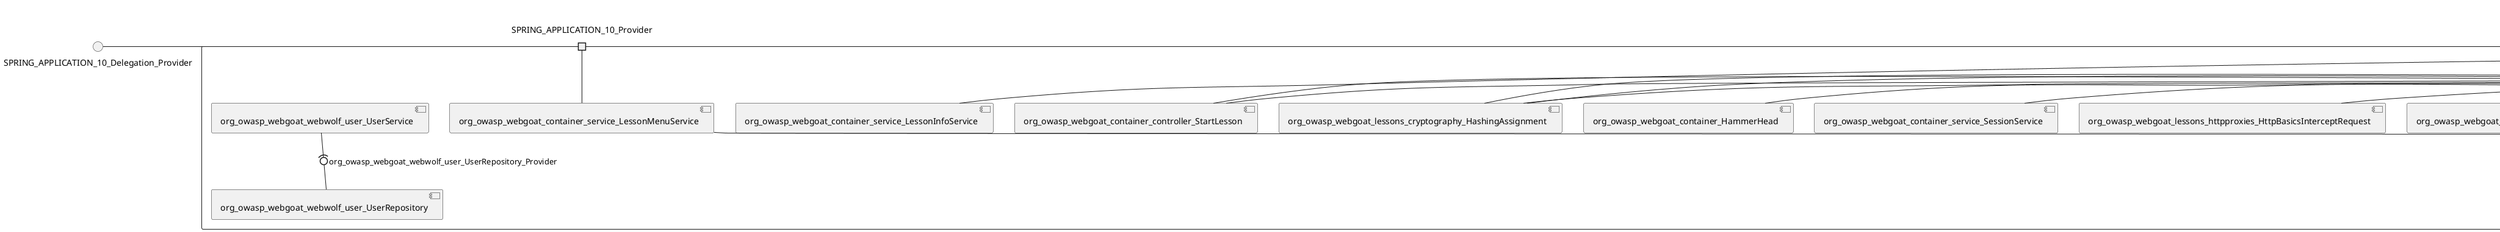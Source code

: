 @startuml
skinparam fixCircleLabelOverlapping true
skinparam componentStyle uml2
() SPRING_APPLICATION_10_Delegation_Provider
() SPRING_APPLICATION_11_Delegation_Provider
() SPRING_APPLICATION_12_Delegation_Provider
() SPRING_APPLICATION_13_Delegation_Provider
() SPRING_APPLICATION_14_Delegation_Provider
() SPRING_APPLICATION_15_Delegation_Provider
() SPRING_APPLICATION_16_Delegation_Provider
() SPRING_APPLICATION_2_Delegation_Provider
() SPRING_APPLICATION_3_Delegation_Provider
() SPRING_APPLICATION_4_Delegation_Provider
() SPRING_APPLICATION_5_Delegation_Provider
() SPRING_APPLICATION_6_Delegation_Provider
() SPRING_APPLICATION_7_Delegation_Provider
() SPRING_APPLICATION_8_Delegation_Provider
() SPRING_APPLICATION_9_Delegation_Provider
() SPRING_APPLICATION_BypassRestrictions_FieldRestrictions_POST_Delegation_Provider
() SPRING_APPLICATION_BypassRestrictions_frontendValidation_POST_Delegation_Provider
() SPRING_APPLICATION_ChromeDevTools_dummy_POST_Delegation_Provider
() SPRING_APPLICATION_ChromeDevTools_network_POST_Delegation_Provider
() SPRING_APPLICATION_CrossSiteScriptingStored_stored_xss_POST_Delegation_Provider
() SPRING_APPLICATION_CrossSiteScriptingStored_stored_xss_follow_up_POST_Delegation_Provider
() SPRING_APPLICATION_CrossSiteScripting_attack1_POST_Delegation_Provider
() SPRING_APPLICATION_CrossSiteScripting_attack3_POST_Delegation_Provider
() SPRING_APPLICATION_CrossSiteScripting_attack4_POST_Delegation_Provider
() SPRING_APPLICATION_CrossSiteScripting_attack5a_GET_Delegation_Provider
() SPRING_APPLICATION_CrossSiteScripting_attack6a_POST_Delegation_Provider
() SPRING_APPLICATION_CrossSiteScripting_dom_follow_up_POST_Delegation_Provider
() SPRING_APPLICATION_CrossSiteScripting_phone_home_xss_POST_Delegation_Provider
() SPRING_APPLICATION_CrossSiteScripting_quiz_GET_POST_Delegation_Provider
() SPRING_APPLICATION_Delegation_Provider
() SPRING_APPLICATION_GET_10_Delegation_Provider
() SPRING_APPLICATION_GET_11_Delegation_Provider
() SPRING_APPLICATION_GET_2_Delegation_Provider
() SPRING_APPLICATION_GET_3_Delegation_Provider
() SPRING_APPLICATION_GET_4_Delegation_Provider
() SPRING_APPLICATION_GET_5_Delegation_Provider
() SPRING_APPLICATION_GET_6_Delegation_Provider
() SPRING_APPLICATION_GET_7_Delegation_Provider
() SPRING_APPLICATION_GET_8_Delegation_Provider
() SPRING_APPLICATION_GET_9_Delegation_Provider
() SPRING_APPLICATION_GET_Delegation_Provider
() SPRING_APPLICATION_HtmlTampering_task_POST_Delegation_Provider
() SPRING_APPLICATION_HttpBasics_attack1_POST_Delegation_Provider
() SPRING_APPLICATION_HttpBasics_attack2_POST_Delegation_Provider
() SPRING_APPLICATION_IDOR_diff_attributes_POST_Delegation_Provider
() SPRING_APPLICATION_IDOR_login_POST_Delegation_Provider
() SPRING_APPLICATION_IDOR_profile_alt_path_POST_Delegation_Provider
() SPRING_APPLICATION_InsecureDeserialization_task_POST_Delegation_Provider
() SPRING_APPLICATION_InsecureLogin_Delegation_Provider
() SPRING_APPLICATION_JWT_decode_POST_Delegation_Provider
() SPRING_APPLICATION_JWT_jku_Delegation_Provider
() SPRING_APPLICATION_JWT_kid_Delegation_Provider
() SPRING_APPLICATION_JWT_quiz_GET_POST_Delegation_Provider
() SPRING_APPLICATION_JWT_refresh_Delegation_Provider
() SPRING_APPLICATION_JWT_secret_POST_Delegation_Provider
() SPRING_APPLICATION_JWT_votings_Delegation_Provider
() SPRING_APPLICATION_LogSpoofing_log_bleeding_POST_Delegation_Provider
() SPRING_APPLICATION_LogSpoofing_log_spoofing_POST_Delegation_Provider
() SPRING_APPLICATION_POST_10_Delegation_Provider
() SPRING_APPLICATION_POST_11_Delegation_Provider
() SPRING_APPLICATION_POST_12_Delegation_Provider
() SPRING_APPLICATION_POST_13_Delegation_Provider
() SPRING_APPLICATION_POST_14_Delegation_Provider
() SPRING_APPLICATION_POST_15_Delegation_Provider
() SPRING_APPLICATION_POST_16_Delegation_Provider
() SPRING_APPLICATION_POST_17_Delegation_Provider
() SPRING_APPLICATION_POST_18_Delegation_Provider
() SPRING_APPLICATION_POST_2_Delegation_Provider
() SPRING_APPLICATION_POST_3_Delegation_Provider
() SPRING_APPLICATION_POST_4_Delegation_Provider
() SPRING_APPLICATION_POST_5_Delegation_Provider
() SPRING_APPLICATION_POST_6_Delegation_Provider
() SPRING_APPLICATION_POST_7_Delegation_Provider
() SPRING_APPLICATION_POST_8_Delegation_Provider
() SPRING_APPLICATION_POST_9_Delegation_Provider
() SPRING_APPLICATION_POST_Delegation_Provider
() SPRING_APPLICATION_PUT_Delegation_Provider
() SPRING_APPLICATION_PasswordReset_ForgotPassword_create_password_reset_link_POST_Delegation_Provider
() SPRING_APPLICATION_PasswordReset_SecurityQuestions_POST_Delegation_Provider
() SPRING_APPLICATION_PasswordReset_reset_Delegation_Provider
() SPRING_APPLICATION_PasswordReset_simple_mail_reset_POST_Delegation_Provider
() SPRING_APPLICATION_PathTraversal_profile_picture_GET_Delegation_Provider
() SPRING_APPLICATION_PathTraversal_profile_picture_fix_GET_Delegation_Provider
() SPRING_APPLICATION_PathTraversal_profile_upload_POST_Delegation_Provider
() SPRING_APPLICATION_PathTraversal_profile_upload_fix_POST_Delegation_Provider
() SPRING_APPLICATION_PathTraversal_profile_upload_remove_user_input_POST_Delegation_Provider
() SPRING_APPLICATION_PathTraversal_random_POST_Delegation_Provider
() SPRING_APPLICATION_PathTraversal_random_picture_GET_Delegation_Provider
() SPRING_APPLICATION_PathTraversal_zip_slip_Delegation_Provider
() SPRING_APPLICATION_SSRF_task1_POST_Delegation_Provider
() SPRING_APPLICATION_SSRF_task2_POST_Delegation_Provider
() SPRING_APPLICATION_SecurePasswords_assignment_POST_Delegation_Provider
() SPRING_APPLICATION_SqlInjectionAdvanced_attack6a_POST_Delegation_Provider
() SPRING_APPLICATION_SqlInjectionAdvanced_attack6b_POST_Delegation_Provider
() SPRING_APPLICATION_SqlInjectionAdvanced_challenge_Login_POST_Delegation_Provider
() SPRING_APPLICATION_SqlInjectionAdvanced_challenge_PUT_Delegation_Provider
() SPRING_APPLICATION_SqlInjectionAdvanced_quiz_GET_POST_Delegation_Provider
() SPRING_APPLICATION_SqlInjectionMitigations_attack10a_POST_Delegation_Provider
() SPRING_APPLICATION_SqlInjectionMitigations_attack10b_POST_Delegation_Provider
() SPRING_APPLICATION_SqlInjectionMitigations_attack12a_POST_Delegation_Provider
() SPRING_APPLICATION_SqlInjectionMitigations_servers_GET_Delegation_Provider
() SPRING_APPLICATION_SqlInjection_assignment5a_POST_Delegation_Provider
() SPRING_APPLICATION_SqlInjection_assignment5b_POST_Delegation_Provider
() SPRING_APPLICATION_SqlInjection_attack10_POST_Delegation_Provider
() SPRING_APPLICATION_SqlInjection_attack2_POST_Delegation_Provider
() SPRING_APPLICATION_SqlInjection_attack3_POST_Delegation_Provider
() SPRING_APPLICATION_SqlInjection_attack4_POST_Delegation_Provider
() SPRING_APPLICATION_SqlInjection_attack5_POST_Delegation_Provider
() SPRING_APPLICATION_SqlInjection_attack8_POST_Delegation_Provider
() SPRING_APPLICATION_SqlInjection_attack9_POST_Delegation_Provider
() SPRING_APPLICATION_SqlOnlyInputValidationOnKeywords_attack_POST_Delegation_Provider
() SPRING_APPLICATION_SqlOnlyInputValidation_attack_POST_Delegation_Provider
() SPRING_APPLICATION_VulnerableComponents_attack1_POST_Delegation_Provider
() SPRING_APPLICATION_WebWolf_GET_Delegation_Provider
() SPRING_APPLICATION_WebWolf_landing_Delegation_Provider
() SPRING_APPLICATION_WebWolf_mail_Delegation_Provider
() SPRING_APPLICATION_challenge_1_POST_Delegation_Provider
() SPRING_APPLICATION_challenge_5_POST_Delegation_Provider
() SPRING_APPLICATION_challenge_7_Delegation_Provider
() SPRING_APPLICATION_challenge_8_Delegation_Provider
() SPRING_APPLICATION_challenge_logo_Delegation_Provider
() SPRING_APPLICATION_cia_quiz_GET_POST_Delegation_Provider
() SPRING_APPLICATION_clientSideFiltering_attack1_POST_Delegation_Provider
() SPRING_APPLICATION_clientSideFiltering_challenge_store_coupons_GET_Delegation_Provider
() SPRING_APPLICATION_clientSideFiltering_getItForFree_POST_Delegation_Provider
() SPRING_APPLICATION_clientSideFiltering_salaries_GET_Delegation_Provider
() SPRING_APPLICATION_crypto_encoding_basic_auth_POST_Delegation_Provider
() SPRING_APPLICATION_crypto_encoding_xor_POST_Delegation_Provider
() SPRING_APPLICATION_crypto_hashing_POST_Delegation_Provider
() SPRING_APPLICATION_crypto_secure_defaults_POST_Delegation_Provider
() SPRING_APPLICATION_crypto_signing_verify_POST_Delegation_Provider
() SPRING_APPLICATION_csrf_feedback_message_POST_Delegation_Provider
() SPRING_APPLICATION_csrf_review_POST_Delegation_Provider
() SPRING_APPLICATION_files_GET_Delegation_Provider
() SPRING_APPLICATION_fileupload_POST_Delegation_Provider
() SPRING_APPLICATION_jwt_Delegation_Provider
() SPRING_APPLICATION_landing_Delegation_Provider
() SPRING_APPLICATION_lesson_template_Delegation_Provider
() SPRING_APPLICATION_login_oauth_mvc_GET_Delegation_Provider
() SPRING_APPLICATION_mail_DELETE_GET_POST_Delegation_Provider
() SPRING_APPLICATION_register_mvc_POST_Delegation_Provider
() SPRING_APPLICATION_registration_GET_Delegation_Provider
() SPRING_APPLICATION_requests_GET_Delegation_Provider
() SPRING_APPLICATION_scoreboard_data_GET_Delegation_Provider
() SPRING_APPLICATION_server_directory_GET_Delegation_Provider
() SPRING_APPLICATION_service_debug_labels_mvc_Delegation_Provider
() SPRING_APPLICATION_service_lessonoverview_mvc_Delegation_Provider
() SPRING_APPLICATION_xxe_comments_GET_Delegation_Provider
rectangle System {
[org_owasp_webgoat_container_HammerHead] [[webgoat-webgoat.repository#_qcIQ7kV2Ee-ARuLJIES0Tw]]
[org_owasp_webgoat_container_WebWolfRedirect] [[webgoat-webgoat.repository#_qcIQ7kV2Ee-ARuLJIES0Tw]]
[org_owasp_webgoat_container_controller_StartLesson] [[webgoat-webgoat.repository#_qcIQ7kV2Ee-ARuLJIES0Tw]]
[org_owasp_webgoat_container_controller_Welcome] [[webgoat-webgoat.repository#_qcIQ7kV2Ee-ARuLJIES0Tw]]
[org_owasp_webgoat_container_i18n_PluginMessages_Provider] [[webgoat-webgoat.repository#_qcIQ7kV2Ee-ARuLJIES0Tw]]
[org_owasp_webgoat_container_report_ReportCardController] [[webgoat-webgoat.repository#_qcIQ7kV2Ee-ARuLJIES0Tw]]
[org_owasp_webgoat_container_service_EnvironmentService] [[webgoat-webgoat.repository#_qcIQ7kV2Ee-ARuLJIES0Tw]]
[org_owasp_webgoat_container_service_HintService] [[webgoat-webgoat.repository#_qcIQ7kV2Ee-ARuLJIES0Tw]]
[org_owasp_webgoat_container_service_LabelDebugService] [[webgoat-webgoat.repository#_qcIQ7kV2Ee-ARuLJIES0Tw]]
[org_owasp_webgoat_container_service_LabelService] [[webgoat-webgoat.repository#_qcIQ7kV2Ee-ARuLJIES0Tw]]
[org_owasp_webgoat_container_service_LessonInfoService] [[webgoat-webgoat.repository#_qcIQ7kV2Ee-ARuLJIES0Tw]]
[org_owasp_webgoat_container_service_LessonMenuService] [[webgoat-webgoat.repository#_qcIQ7kV2Ee-ARuLJIES0Tw]]
[org_owasp_webgoat_container_service_LessonProgressService] [[webgoat-webgoat.repository#_qcIQ7kV2Ee-ARuLJIES0Tw]]
[org_owasp_webgoat_container_service_LessonTitleService] [[webgoat-webgoat.repository#_qcIQ7kV2Ee-ARuLJIES0Tw]]
[org_owasp_webgoat_container_service_RestartLessonService] [[webgoat-webgoat.repository#_qcIQ7kV2Ee-ARuLJIES0Tw]]
[org_owasp_webgoat_container_service_SessionService] [[webgoat-webgoat.repository#_qcIQ7kV2Ee-ARuLJIES0Tw]]
[org_owasp_webgoat_container_session_UserSessionData_Provider] [[webgoat-webgoat.repository#_qcIQ7kV2Ee-ARuLJIES0Tw]]
[org_owasp_webgoat_container_session_WebSession_Provider] [[webgoat-webgoat.repository#_qcIQ7kV2Ee-ARuLJIES0Tw]]
[org_owasp_webgoat_container_users_RegistrationController] [[webgoat-webgoat.repository#_qcIQ7kV2Ee-ARuLJIES0Tw]]
[org_owasp_webgoat_container_users_Scoreboard] [[webgoat-webgoat.repository#_qcIQ7kV2Ee-ARuLJIES0Tw]]
[org_owasp_webgoat_container_users_UserProgressRepository] [[webgoat-webgoat.repository#_qcIQ7kV2Ee-ARuLJIES0Tw]]
[org_owasp_webgoat_container_users_UserRepository] [[webgoat-webgoat.repository#_qcIQ7kV2Ee-ARuLJIES0Tw]]
[org_owasp_webgoat_container_users_UserService] [[webgoat-webgoat.repository#_qcIQ7kV2Ee-ARuLJIES0Tw]]
[org_owasp_webgoat_lessons_authbypass_VerifyAccount] [[webgoat-webgoat.repository#_qcIQ7kV2Ee-ARuLJIES0Tw]]
[org_owasp_webgoat_lessons_bypassrestrictions_BypassRestrictionsFieldRestrictions] [[webgoat-webgoat.repository#_qcIQ7kV2Ee-ARuLJIES0Tw]]
[org_owasp_webgoat_lessons_bypassrestrictions_BypassRestrictionsFrontendValidation] [[webgoat-webgoat.repository#_qcIQ7kV2Ee-ARuLJIES0Tw]]
[org_owasp_webgoat_lessons_challenges_FlagController] [[webgoat-webgoat.repository#_qcIQ7kV2Ee-ARuLJIES0Tw]]
[org_owasp_webgoat_lessons_challenges_challenge1_Assignment1] [[webgoat-webgoat.repository#_qcIQ7kV2Ee-ARuLJIES0Tw]]
[org_owasp_webgoat_lessons_challenges_challenge1_ImageServlet] [[webgoat-webgoat.repository#_qcIQ7kV2Ee-ARuLJIES0Tw]]
[org_owasp_webgoat_lessons_challenges_challenge5_Assignment5] [[webgoat-webgoat.repository#_qcIQ7kV2Ee-ARuLJIES0Tw]]
[org_owasp_webgoat_lessons_challenges_challenge7_Assignment7] [[webgoat-webgoat.repository#_qcIQ7kV2Ee-ARuLJIES0Tw]]
[org_owasp_webgoat_lessons_challenges_challenge8_Assignment8] [[webgoat-webgoat.repository#_qcIQ7kV2Ee-ARuLJIES0Tw]]
[org_owasp_webgoat_lessons_chromedevtools_NetworkDummy] [[webgoat-webgoat.repository#_qcIQ7kV2Ee-ARuLJIES0Tw]]
[org_owasp_webgoat_lessons_chromedevtools_NetworkLesson] [[webgoat-webgoat.repository#_qcIQ7kV2Ee-ARuLJIES0Tw]]
[org_owasp_webgoat_lessons_cia_CIAQuiz] [[webgoat-webgoat.repository#_qcIQ7kV2Ee-ARuLJIES0Tw]]
[org_owasp_webgoat_lessons_clientsidefiltering_ClientSideFilteringAssignment] [[webgoat-webgoat.repository#_qcIQ7kV2Ee-ARuLJIES0Tw]]
[org_owasp_webgoat_lessons_clientsidefiltering_ClientSideFilteringFreeAssignment] [[webgoat-webgoat.repository#_qcIQ7kV2Ee-ARuLJIES0Tw]]
[org_owasp_webgoat_lessons_clientsidefiltering_Salaries] [[webgoat-webgoat.repository#_qcIQ7kV2Ee-ARuLJIES0Tw]]
[org_owasp_webgoat_lessons_clientsidefiltering_ShopEndpoint] [[webgoat-webgoat.repository#_qcIQ7kV2Ee-ARuLJIES0Tw]]
[org_owasp_webgoat_lessons_cryptography_EncodingAssignment] [[webgoat-webgoat.repository#_qcIQ7kV2Ee-ARuLJIES0Tw]]
[org_owasp_webgoat_lessons_cryptography_HashingAssignment] [[webgoat-webgoat.repository#_qcIQ7kV2Ee-ARuLJIES0Tw]]
[org_owasp_webgoat_lessons_cryptography_SecureDefaultsAssignment] [[webgoat-webgoat.repository#_qcIQ7kV2Ee-ARuLJIES0Tw]]
[org_owasp_webgoat_lessons_cryptography_SigningAssignment] [[webgoat-webgoat.repository#_qcIQ7kV2Ee-ARuLJIES0Tw]]
[org_owasp_webgoat_lessons_cryptography_XOREncodingAssignment] [[webgoat-webgoat.repository#_qcIQ7kV2Ee-ARuLJIES0Tw]]
[org_owasp_webgoat_lessons_csrf_CSRFConfirmFlag1] [[webgoat-webgoat.repository#_qcIQ7kV2Ee-ARuLJIES0Tw]]
[org_owasp_webgoat_lessons_csrf_CSRFFeedback] [[webgoat-webgoat.repository#_qcIQ7kV2Ee-ARuLJIES0Tw]]
[org_owasp_webgoat_lessons_csrf_CSRFGetFlag] [[webgoat-webgoat.repository#_qcIQ7kV2Ee-ARuLJIES0Tw]]
[org_owasp_webgoat_lessons_csrf_CSRFLogin] [[webgoat-webgoat.repository#_qcIQ7kV2Ee-ARuLJIES0Tw]]
[org_owasp_webgoat_lessons_csrf_ForgedReviews] [[webgoat-webgoat.repository#_qcIQ7kV2Ee-ARuLJIES0Tw]]
[org_owasp_webgoat_lessons_csrf_ObjectMapper_Provider] [[webgoat-webgoat.repository#_qcIQ7kV2Ee-ARuLJIES0Tw]]
[org_owasp_webgoat_lessons_deserialization_InsecureDeserializationTask] [[webgoat-webgoat.repository#_qcIQ7kV2Ee-ARuLJIES0Tw]]
[org_owasp_webgoat_lessons_hijacksession_HijackSessionAssignment] [[webgoat-webgoat.repository#_qcIQ7kV2Ee-ARuLJIES0Tw]]
[org_owasp_webgoat_lessons_hijacksession_cas_HijackSessionAuthenticationProvider] [[webgoat-webgoat.repository#_qcIQ7kV2Ee-ARuLJIES0Tw]]
[org_owasp_webgoat_lessons_htmltampering_HtmlTamperingTask] [[webgoat-webgoat.repository#_qcIQ7kV2Ee-ARuLJIES0Tw]]
[org_owasp_webgoat_lessons_httpbasics_HttpBasicsLesson] [[webgoat-webgoat.repository#_qcIQ7kV2Ee-ARuLJIES0Tw]]
[org_owasp_webgoat_lessons_httpbasics_HttpBasicsQuiz] [[webgoat-webgoat.repository#_qcIQ7kV2Ee-ARuLJIES0Tw]]
[org_owasp_webgoat_lessons_httpproxies_HttpBasicsInterceptRequest] [[webgoat-webgoat.repository#_qcIQ7kV2Ee-ARuLJIES0Tw]]
[org_owasp_webgoat_lessons_idor_IDORDiffAttributes] [[webgoat-webgoat.repository#_qcIQ7kV2Ee-ARuLJIES0Tw]]
[org_owasp_webgoat_lessons_idor_IDOREditOtherProfile] [[webgoat-webgoat.repository#_qcIQ7kV2Ee-ARuLJIES0Tw]]
[org_owasp_webgoat_lessons_idor_IDORLogin] [[webgoat-webgoat.repository#_qcIQ7kV2Ee-ARuLJIES0Tw]]
[org_owasp_webgoat_lessons_idor_IDORViewOtherProfile] [[webgoat-webgoat.repository#_qcIQ7kV2Ee-ARuLJIES0Tw]]
[org_owasp_webgoat_lessons_idor_IDORViewOwnProfile] [[webgoat-webgoat.repository#_qcIQ7kV2Ee-ARuLJIES0Tw]]
[org_owasp_webgoat_lessons_idor_IDORViewOwnProfileAltUrl] [[webgoat-webgoat.repository#_qcIQ7kV2Ee-ARuLJIES0Tw]]
[org_owasp_webgoat_lessons_insecurelogin_InsecureLoginTask] [[webgoat-webgoat.repository#_qcIQ7kV2Ee-ARuLJIES0Tw]]
[org_owasp_webgoat_lessons_jwt_JWTDecodeEndpoint] [[webgoat-webgoat.repository#_qcIQ7kV2Ee-ARuLJIES0Tw]]
[org_owasp_webgoat_lessons_jwt_JWTQuiz] [[webgoat-webgoat.repository#_qcIQ7kV2Ee-ARuLJIES0Tw]]
[org_owasp_webgoat_lessons_jwt_JWTRefreshEndpoint] [[webgoat-webgoat.repository#_qcIQ7kV2Ee-ARuLJIES0Tw]]
[org_owasp_webgoat_lessons_jwt_JWTSecretKeyEndpoint] [[webgoat-webgoat.repository#_qcIQ7kV2Ee-ARuLJIES0Tw]]
[org_owasp_webgoat_lessons_jwt_JWTVotesEndpoint] [[webgoat-webgoat.repository#_qcIQ7kV2Ee-ARuLJIES0Tw]]
[org_owasp_webgoat_lessons_jwt_claimmisuse_JWTHeaderJKUEndpoint] [[webgoat-webgoat.repository#_qcIQ7kV2Ee-ARuLJIES0Tw]]
[org_owasp_webgoat_lessons_jwt_claimmisuse_JWTHeaderKIDEndpoint] [[webgoat-webgoat.repository#_qcIQ7kV2Ee-ARuLJIES0Tw]]
[org_owasp_webgoat_lessons_lessontemplate_SampleAttack] [[webgoat-webgoat.repository#_qcIQ7kV2Ee-ARuLJIES0Tw]]
[org_owasp_webgoat_lessons_logging_LogBleedingTask] [[webgoat-webgoat.repository#_qcIQ7kV2Ee-ARuLJIES0Tw]]
[org_owasp_webgoat_lessons_logging_LogSpoofingTask] [[webgoat-webgoat.repository#_qcIQ7kV2Ee-ARuLJIES0Tw]]
[org_owasp_webgoat_lessons_missingac_MissingFunctionACHiddenMenus] [[webgoat-webgoat.repository#_qcIQ7kV2Ee-ARuLJIES0Tw]]
[org_owasp_webgoat_lessons_missingac_MissingFunctionACUsers] [[webgoat-webgoat.repository#_qcIQ7kV2Ee-ARuLJIES0Tw]]
[org_owasp_webgoat_lessons_missingac_MissingFunctionACYourHash] [[webgoat-webgoat.repository#_qcIQ7kV2Ee-ARuLJIES0Tw]]
[org_owasp_webgoat_lessons_missingac_MissingFunctionACYourHashAdmin] [[webgoat-webgoat.repository#_qcIQ7kV2Ee-ARuLJIES0Tw]]
[org_owasp_webgoat_lessons_passwordreset_QuestionsAssignment] [[webgoat-webgoat.repository#_qcIQ7kV2Ee-ARuLJIES0Tw]]
[org_owasp_webgoat_lessons_passwordreset_ResetLinkAssignment] [[webgoat-webgoat.repository#_qcIQ7kV2Ee-ARuLJIES0Tw]]
[org_owasp_webgoat_lessons_passwordreset_ResetLinkAssignmentForgotPassword] [[webgoat-webgoat.repository#_qcIQ7kV2Ee-ARuLJIES0Tw]]
[org_owasp_webgoat_lessons_passwordreset_SecurityQuestionAssignment] [[webgoat-webgoat.repository#_qcIQ7kV2Ee-ARuLJIES0Tw]]
[org_owasp_webgoat_lessons_passwordreset_SimpleMailAssignment] [[webgoat-webgoat.repository#_qcIQ7kV2Ee-ARuLJIES0Tw]]
[org_owasp_webgoat_lessons_passwordreset_TriedQuestions] [[webgoat-webgoat.repository#_qcIQ7kV2Ee-ARuLJIES0Tw]]
[org_owasp_webgoat_lessons_pathtraversal_ProfileUpload] [[webgoat-webgoat.repository#_qcIQ7kV2Ee-ARuLJIES0Tw]]
[org_owasp_webgoat_lessons_pathtraversal_ProfileUploadFix] [[webgoat-webgoat.repository#_qcIQ7kV2Ee-ARuLJIES0Tw]]
[org_owasp_webgoat_lessons_pathtraversal_ProfileUploadRemoveUserInput] [[webgoat-webgoat.repository#_qcIQ7kV2Ee-ARuLJIES0Tw]]
[org_owasp_webgoat_lessons_pathtraversal_ProfileUploadRetrieval] [[webgoat-webgoat.repository#_qcIQ7kV2Ee-ARuLJIES0Tw]]
[org_owasp_webgoat_lessons_pathtraversal_ProfileZipSlip] [[webgoat-webgoat.repository#_qcIQ7kV2Ee-ARuLJIES0Tw]]
[org_owasp_webgoat_lessons_securepasswords_SecurePasswordsAssignment] [[webgoat-webgoat.repository#_qcIQ7kV2Ee-ARuLJIES0Tw]]
[org_owasp_webgoat_lessons_spoofcookie_SpoofCookieAssignment] [[webgoat-webgoat.repository#_qcIQ7kV2Ee-ARuLJIES0Tw]]
[org_owasp_webgoat_lessons_sqlinjection_advanced_SqlInjectionChallenge] [[webgoat-webgoat.repository#_qcIQ7kV2Ee-ARuLJIES0Tw]]
[org_owasp_webgoat_lessons_sqlinjection_advanced_SqlInjectionChallengeLogin] [[webgoat-webgoat.repository#_qcIQ7kV2Ee-ARuLJIES0Tw]]
[org_owasp_webgoat_lessons_sqlinjection_advanced_SqlInjectionLesson6a] [[webgoat-webgoat.repository#_qcIQ7kV2Ee-ARuLJIES0Tw]]
[org_owasp_webgoat_lessons_sqlinjection_advanced_SqlInjectionLesson6b] [[webgoat-webgoat.repository#_qcIQ7kV2Ee-ARuLJIES0Tw]]
[org_owasp_webgoat_lessons_sqlinjection_advanced_SqlInjectionQuiz] [[webgoat-webgoat.repository#_qcIQ7kV2Ee-ARuLJIES0Tw]]
[org_owasp_webgoat_lessons_sqlinjection_introduction_SqlInjectionLesson10] [[webgoat-webgoat.repository#_qcIQ7kV2Ee-ARuLJIES0Tw]]
[org_owasp_webgoat_lessons_sqlinjection_introduction_SqlInjectionLesson2] [[webgoat-webgoat.repository#_qcIQ7kV2Ee-ARuLJIES0Tw]]
[org_owasp_webgoat_lessons_sqlinjection_introduction_SqlInjectionLesson3] [[webgoat-webgoat.repository#_qcIQ7kV2Ee-ARuLJIES0Tw]]
[org_owasp_webgoat_lessons_sqlinjection_introduction_SqlInjectionLesson4] [[webgoat-webgoat.repository#_qcIQ7kV2Ee-ARuLJIES0Tw]]
[org_owasp_webgoat_lessons_sqlinjection_introduction_SqlInjectionLesson5] [[webgoat-webgoat.repository#_qcIQ7kV2Ee-ARuLJIES0Tw]]
[org_owasp_webgoat_lessons_sqlinjection_introduction_SqlInjectionLesson5a] [[webgoat-webgoat.repository#_qcIQ7kV2Ee-ARuLJIES0Tw]]
[org_owasp_webgoat_lessons_sqlinjection_introduction_SqlInjectionLesson5b] [[webgoat-webgoat.repository#_qcIQ7kV2Ee-ARuLJIES0Tw]]
[org_owasp_webgoat_lessons_sqlinjection_introduction_SqlInjectionLesson8] [[webgoat-webgoat.repository#_qcIQ7kV2Ee-ARuLJIES0Tw]]
[org_owasp_webgoat_lessons_sqlinjection_introduction_SqlInjectionLesson9] [[webgoat-webgoat.repository#_qcIQ7kV2Ee-ARuLJIES0Tw]]
[org_owasp_webgoat_lessons_sqlinjection_mitigation_Servers] [[webgoat-webgoat.repository#_qcIQ7kV2Ee-ARuLJIES0Tw]]
[org_owasp_webgoat_lessons_sqlinjection_mitigation_SqlInjectionLesson10a] [[webgoat-webgoat.repository#_qcIQ7kV2Ee-ARuLJIES0Tw]]
[org_owasp_webgoat_lessons_sqlinjection_mitigation_SqlInjectionLesson10b] [[webgoat-webgoat.repository#_qcIQ7kV2Ee-ARuLJIES0Tw]]
[org_owasp_webgoat_lessons_sqlinjection_mitigation_SqlInjectionLesson13] [[webgoat-webgoat.repository#_qcIQ7kV2Ee-ARuLJIES0Tw]]
[org_owasp_webgoat_lessons_sqlinjection_mitigation_SqlOnlyInputValidation] [[webgoat-webgoat.repository#_qcIQ7kV2Ee-ARuLJIES0Tw]]
[org_owasp_webgoat_lessons_sqlinjection_mitigation_SqlOnlyInputValidationOnKeywords] [[webgoat-webgoat.repository#_qcIQ7kV2Ee-ARuLJIES0Tw]]
[org_owasp_webgoat_lessons_ssrf_SSRFTask1] [[webgoat-webgoat.repository#_qcIQ7kV2Ee-ARuLJIES0Tw]]
[org_owasp_webgoat_lessons_ssrf_SSRFTask2] [[webgoat-webgoat.repository#_qcIQ7kV2Ee-ARuLJIES0Tw]]
[org_owasp_webgoat_lessons_vulnerablecomponents_VulnerableComponentsLesson] [[webgoat-webgoat.repository#_qcIQ7kV2Ee-ARuLJIES0Tw]]
[org_owasp_webgoat_lessons_webwolfintroduction_LandingAssignment] [[webgoat-webgoat.repository#_qcIQ7kV2Ee-ARuLJIES0Tw]]
[org_owasp_webgoat_lessons_webwolfintroduction_MailAssignment] [[webgoat-webgoat.repository#_qcIQ7kV2Ee-ARuLJIES0Tw]]
[org_owasp_webgoat_lessons_xss_CrossSiteScriptingLesson1] [[webgoat-webgoat.repository#_qcIQ7kV2Ee-ARuLJIES0Tw]]
[org_owasp_webgoat_lessons_xss_CrossSiteScriptingLesson3] [[webgoat-webgoat.repository#_qcIQ7kV2Ee-ARuLJIES0Tw]]
[org_owasp_webgoat_lessons_xss_CrossSiteScriptingLesson4] [[webgoat-webgoat.repository#_qcIQ7kV2Ee-ARuLJIES0Tw]]
[org_owasp_webgoat_lessons_xss_CrossSiteScriptingLesson5a] [[webgoat-webgoat.repository#_qcIQ7kV2Ee-ARuLJIES0Tw]]
[org_owasp_webgoat_lessons_xss_CrossSiteScriptingLesson6a] [[webgoat-webgoat.repository#_qcIQ7kV2Ee-ARuLJIES0Tw]]
[org_owasp_webgoat_lessons_xss_CrossSiteScriptingQuiz] [[webgoat-webgoat.repository#_qcIQ7kV2Ee-ARuLJIES0Tw]]
[org_owasp_webgoat_lessons_xss_DOMCrossSiteScripting] [[webgoat-webgoat.repository#_qcIQ7kV2Ee-ARuLJIES0Tw]]
[org_owasp_webgoat_lessons_xss_DOMCrossSiteScriptingVerifier] [[webgoat-webgoat.repository#_qcIQ7kV2Ee-ARuLJIES0Tw]]
[org_owasp_webgoat_lessons_xss_stored_StoredCrossSiteScriptingVerifier] [[webgoat-webgoat.repository#_qcIQ7kV2Ee-ARuLJIES0Tw]]
[org_owasp_webgoat_lessons_xss_stored_StoredXssComments] [[webgoat-webgoat.repository#_qcIQ7kV2Ee-ARuLJIES0Tw]]
[org_owasp_webgoat_lessons_xxe_BlindSendFileAssignment] [[webgoat-webgoat.repository#_qcIQ7kV2Ee-ARuLJIES0Tw]]
[org_owasp_webgoat_lessons_xxe_CommentsCache] [[webgoat-webgoat.repository#_qcIQ7kV2Ee-ARuLJIES0Tw]]
[org_owasp_webgoat_lessons_xxe_CommentsEndpoint] [[webgoat-webgoat.repository#_qcIQ7kV2Ee-ARuLJIES0Tw]]
[org_owasp_webgoat_lessons_xxe_ContentTypeAssignment] [[webgoat-webgoat.repository#_qcIQ7kV2Ee-ARuLJIES0Tw]]
[org_owasp_webgoat_lessons_xxe_SimpleXXE] [[webgoat-webgoat.repository#_qcIQ7kV2Ee-ARuLJIES0Tw]]
[org_owasp_webgoat_webwolf_FileServer] [[webgoat-webgoat.repository#_qcIQ7kV2Ee-ARuLJIES0Tw]]
[org_owasp_webgoat_webwolf_jwt_JWTController] [[webgoat-webgoat.repository#_qcIQ7kV2Ee-ARuLJIES0Tw]]
[org_owasp_webgoat_webwolf_mailbox_MailboxController] [[webgoat-webgoat.repository#_qcIQ7kV2Ee-ARuLJIES0Tw]]
[org_owasp_webgoat_webwolf_mailbox_MailboxRepository] [[webgoat-webgoat.repository#_qcIQ7kV2Ee-ARuLJIES0Tw]]
[org_owasp_webgoat_webwolf_requests_LandingPage] [[webgoat-webgoat.repository#_qcIQ7kV2Ee-ARuLJIES0Tw]]
[org_owasp_webgoat_webwolf_requests_Requests] [[webgoat-webgoat.repository#_qcIQ7kV2Ee-ARuLJIES0Tw]]
[org_owasp_webgoat_webwolf_user_UserRepository] [[webgoat-webgoat.repository#_qcIQ7kV2Ee-ARuLJIES0Tw]]
[org_owasp_webgoat_webwolf_user_UserService] [[webgoat-webgoat.repository#_qcIQ7kV2Ee-ARuLJIES0Tw]]
port SPRING_APPLICATION_10_Provider
SPRING_APPLICATION_10_Delegation_Provider - SPRING_APPLICATION_10_Provider
SPRING_APPLICATION_10_Provider - [org_owasp_webgoat_container_service_LessonMenuService]
port SPRING_APPLICATION_11_Provider
SPRING_APPLICATION_11_Delegation_Provider - SPRING_APPLICATION_11_Provider
SPRING_APPLICATION_11_Provider - [org_owasp_webgoat_container_controller_StartLesson]
port SPRING_APPLICATION_12_Provider
SPRING_APPLICATION_12_Delegation_Provider - SPRING_APPLICATION_12_Provider
SPRING_APPLICATION_12_Provider - [org_owasp_webgoat_container_service_LessonInfoService]
port SPRING_APPLICATION_13_Provider
SPRING_APPLICATION_13_Delegation_Provider - SPRING_APPLICATION_13_Provider
SPRING_APPLICATION_13_Provider - [org_owasp_webgoat_lessons_cryptography_SigningAssignment]
port SPRING_APPLICATION_14_Provider
SPRING_APPLICATION_14_Delegation_Provider - SPRING_APPLICATION_14_Provider
SPRING_APPLICATION_14_Provider - [org_owasp_webgoat_lessons_cryptography_HashingAssignment]
port SPRING_APPLICATION_15_Provider
SPRING_APPLICATION_15_Delegation_Provider - SPRING_APPLICATION_15_Provider
SPRING_APPLICATION_15_Provider - [org_owasp_webgoat_lessons_cryptography_HashingAssignment]
port SPRING_APPLICATION_16_Provider
SPRING_APPLICATION_16_Delegation_Provider - SPRING_APPLICATION_16_Provider
SPRING_APPLICATION_16_Provider - [org_owasp_webgoat_webwolf_FileServer]
port SPRING_APPLICATION_2_Provider
SPRING_APPLICATION_2_Delegation_Provider - SPRING_APPLICATION_2_Provider
SPRING_APPLICATION_2_Provider - [org_owasp_webgoat_container_HammerHead]
port SPRING_APPLICATION_3_Provider
SPRING_APPLICATION_3_Delegation_Provider - SPRING_APPLICATION_3_Provider
SPRING_APPLICATION_3_Provider - [org_owasp_webgoat_container_service_SessionService]
port SPRING_APPLICATION_4_Provider
SPRING_APPLICATION_4_Delegation_Provider - SPRING_APPLICATION_4_Provider
SPRING_APPLICATION_4_Provider - [org_owasp_webgoat_lessons_httpproxies_HttpBasicsInterceptRequest]
port SPRING_APPLICATION_5_Provider
SPRING_APPLICATION_5_Delegation_Provider - SPRING_APPLICATION_5_Provider
SPRING_APPLICATION_5_Provider - [org_owasp_webgoat_container_service_LessonTitleService]
port SPRING_APPLICATION_6_Provider
SPRING_APPLICATION_6_Delegation_Provider - SPRING_APPLICATION_6_Provider
SPRING_APPLICATION_6_Provider - [org_owasp_webgoat_lessons_jwt_JWTSecretKeyEndpoint]
port SPRING_APPLICATION_7_Provider
SPRING_APPLICATION_7_Delegation_Provider - SPRING_APPLICATION_7_Provider
SPRING_APPLICATION_7_Provider - [org_owasp_webgoat_lessons_xxe_SimpleXXE]
port SPRING_APPLICATION_8_Provider
SPRING_APPLICATION_8_Delegation_Provider - SPRING_APPLICATION_8_Provider
SPRING_APPLICATION_8_Provider - [org_owasp_webgoat_container_controller_StartLesson]
port SPRING_APPLICATION_9_Provider
SPRING_APPLICATION_9_Delegation_Provider - SPRING_APPLICATION_9_Provider
SPRING_APPLICATION_9_Provider - [org_owasp_webgoat_container_service_RestartLessonService]
port SPRING_APPLICATION_BypassRestrictions_FieldRestrictions_POST_Provider
SPRING_APPLICATION_BypassRestrictions_FieldRestrictions_POST_Delegation_Provider - SPRING_APPLICATION_BypassRestrictions_FieldRestrictions_POST_Provider
SPRING_APPLICATION_BypassRestrictions_FieldRestrictions_POST_Provider - [org_owasp_webgoat_lessons_bypassrestrictions_BypassRestrictionsFieldRestrictions]
port SPRING_APPLICATION_BypassRestrictions_frontendValidation_POST_Provider
SPRING_APPLICATION_BypassRestrictions_frontendValidation_POST_Delegation_Provider - SPRING_APPLICATION_BypassRestrictions_frontendValidation_POST_Provider
SPRING_APPLICATION_BypassRestrictions_frontendValidation_POST_Provider - [org_owasp_webgoat_lessons_bypassrestrictions_BypassRestrictionsFrontendValidation]
port SPRING_APPLICATION_ChromeDevTools_dummy_POST_Provider
SPRING_APPLICATION_ChromeDevTools_dummy_POST_Delegation_Provider - SPRING_APPLICATION_ChromeDevTools_dummy_POST_Provider
SPRING_APPLICATION_ChromeDevTools_dummy_POST_Provider - [org_owasp_webgoat_lessons_chromedevtools_NetworkDummy]
port SPRING_APPLICATION_ChromeDevTools_network_POST_Provider
SPRING_APPLICATION_ChromeDevTools_network_POST_Delegation_Provider - SPRING_APPLICATION_ChromeDevTools_network_POST_Provider
SPRING_APPLICATION_ChromeDevTools_network_POST_Provider - [org_owasp_webgoat_lessons_chromedevtools_NetworkLesson]
port SPRING_APPLICATION_CrossSiteScriptingStored_stored_xss_POST_Provider
SPRING_APPLICATION_CrossSiteScriptingStored_stored_xss_POST_Delegation_Provider - SPRING_APPLICATION_CrossSiteScriptingStored_stored_xss_POST_Provider
SPRING_APPLICATION_CrossSiteScriptingStored_stored_xss_POST_Provider - [org_owasp_webgoat_lessons_xss_stored_StoredXssComments]
port SPRING_APPLICATION_CrossSiteScriptingStored_stored_xss_follow_up_POST_Provider
SPRING_APPLICATION_CrossSiteScriptingStored_stored_xss_follow_up_POST_Delegation_Provider - SPRING_APPLICATION_CrossSiteScriptingStored_stored_xss_follow_up_POST_Provider
SPRING_APPLICATION_CrossSiteScriptingStored_stored_xss_follow_up_POST_Provider - [org_owasp_webgoat_lessons_xss_stored_StoredCrossSiteScriptingVerifier]
port SPRING_APPLICATION_CrossSiteScripting_attack1_POST_Provider
SPRING_APPLICATION_CrossSiteScripting_attack1_POST_Delegation_Provider - SPRING_APPLICATION_CrossSiteScripting_attack1_POST_Provider
SPRING_APPLICATION_CrossSiteScripting_attack1_POST_Provider - [org_owasp_webgoat_lessons_xss_CrossSiteScriptingLesson1]
port SPRING_APPLICATION_CrossSiteScripting_attack3_POST_Provider
SPRING_APPLICATION_CrossSiteScripting_attack3_POST_Delegation_Provider - SPRING_APPLICATION_CrossSiteScripting_attack3_POST_Provider
SPRING_APPLICATION_CrossSiteScripting_attack3_POST_Provider - [org_owasp_webgoat_lessons_xss_CrossSiteScriptingLesson3]
port SPRING_APPLICATION_CrossSiteScripting_attack4_POST_Provider
SPRING_APPLICATION_CrossSiteScripting_attack4_POST_Delegation_Provider - SPRING_APPLICATION_CrossSiteScripting_attack4_POST_Provider
SPRING_APPLICATION_CrossSiteScripting_attack4_POST_Provider - [org_owasp_webgoat_lessons_xss_CrossSiteScriptingLesson4]
port SPRING_APPLICATION_CrossSiteScripting_attack5a_GET_Provider
SPRING_APPLICATION_CrossSiteScripting_attack5a_GET_Delegation_Provider - SPRING_APPLICATION_CrossSiteScripting_attack5a_GET_Provider
SPRING_APPLICATION_CrossSiteScripting_attack5a_GET_Provider - [org_owasp_webgoat_lessons_xss_CrossSiteScriptingLesson5a]
port SPRING_APPLICATION_CrossSiteScripting_attack6a_POST_Provider
SPRING_APPLICATION_CrossSiteScripting_attack6a_POST_Delegation_Provider - SPRING_APPLICATION_CrossSiteScripting_attack6a_POST_Provider
SPRING_APPLICATION_CrossSiteScripting_attack6a_POST_Provider - [org_owasp_webgoat_lessons_xss_CrossSiteScriptingLesson6a]
port SPRING_APPLICATION_CrossSiteScripting_dom_follow_up_POST_Provider
SPRING_APPLICATION_CrossSiteScripting_dom_follow_up_POST_Delegation_Provider - SPRING_APPLICATION_CrossSiteScripting_dom_follow_up_POST_Provider
SPRING_APPLICATION_CrossSiteScripting_dom_follow_up_POST_Provider - [org_owasp_webgoat_lessons_xss_DOMCrossSiteScriptingVerifier]
port SPRING_APPLICATION_CrossSiteScripting_phone_home_xss_POST_Provider
SPRING_APPLICATION_CrossSiteScripting_phone_home_xss_POST_Delegation_Provider - SPRING_APPLICATION_CrossSiteScripting_phone_home_xss_POST_Provider
SPRING_APPLICATION_CrossSiteScripting_phone_home_xss_POST_Provider - [org_owasp_webgoat_lessons_xss_DOMCrossSiteScripting]
port SPRING_APPLICATION_CrossSiteScripting_quiz_GET_POST_Provider
SPRING_APPLICATION_CrossSiteScripting_quiz_GET_POST_Delegation_Provider - SPRING_APPLICATION_CrossSiteScripting_quiz_GET_POST_Provider
SPRING_APPLICATION_CrossSiteScripting_quiz_GET_POST_Provider - [org_owasp_webgoat_lessons_xss_CrossSiteScriptingQuiz]
port SPRING_APPLICATION_Provider
SPRING_APPLICATION_Delegation_Provider - SPRING_APPLICATION_Provider
SPRING_APPLICATION_Provider - [org_owasp_webgoat_container_service_LabelDebugService]
port SPRING_APPLICATION_GET_10_Provider
SPRING_APPLICATION_GET_10_Delegation_Provider - SPRING_APPLICATION_GET_10_Provider
SPRING_APPLICATION_GET_10_Provider - [org_owasp_webgoat_lessons_idor_IDORViewOtherProfile]
port SPRING_APPLICATION_GET_11_Provider
SPRING_APPLICATION_GET_11_Delegation_Provider - SPRING_APPLICATION_GET_11_Provider
SPRING_APPLICATION_GET_11_Provider - [org_owasp_webgoat_lessons_xss_stored_StoredXssComments]
port SPRING_APPLICATION_GET_2_Provider
SPRING_APPLICATION_GET_2_Delegation_Provider - SPRING_APPLICATION_GET_2_Provider
SPRING_APPLICATION_GET_2_Provider - [org_owasp_webgoat_lessons_csrf_ForgedReviews]
port SPRING_APPLICATION_GET_3_Provider
SPRING_APPLICATION_GET_3_Delegation_Provider - SPRING_APPLICATION_GET_3_Provider
SPRING_APPLICATION_GET_3_Provider - [org_owasp_webgoat_lessons_spoofcookie_SpoofCookieAssignment]
port SPRING_APPLICATION_GET_4_Provider
SPRING_APPLICATION_GET_4_Delegation_Provider - SPRING_APPLICATION_GET_4_Provider
SPRING_APPLICATION_GET_4_Provider - [org_owasp_webgoat_lessons_cryptography_EncodingAssignment]
port SPRING_APPLICATION_GET_5_Provider
SPRING_APPLICATION_GET_5_Delegation_Provider - SPRING_APPLICATION_GET_5_Provider
SPRING_APPLICATION_GET_5_Provider - [org_owasp_webgoat_lessons_missingac_MissingFunctionACUsers]
port SPRING_APPLICATION_GET_6_Provider
SPRING_APPLICATION_GET_6_Delegation_Provider - SPRING_APPLICATION_GET_6_Provider
SPRING_APPLICATION_GET_6_Provider - [org_owasp_webgoat_container_service_LabelService]
port SPRING_APPLICATION_GET_7_Provider
SPRING_APPLICATION_GET_7_Delegation_Provider - SPRING_APPLICATION_GET_7_Provider
SPRING_APPLICATION_GET_7_Provider - [org_owasp_webgoat_lessons_idor_IDORViewOwnProfile]
port SPRING_APPLICATION_GET_8_Provider
SPRING_APPLICATION_GET_8_Delegation_Provider - SPRING_APPLICATION_GET_8_Provider
SPRING_APPLICATION_GET_8_Provider - [org_owasp_webgoat_container_report_ReportCardController]
port SPRING_APPLICATION_GET_9_Provider
SPRING_APPLICATION_GET_9_Delegation_Provider - SPRING_APPLICATION_GET_9_Provider
SPRING_APPLICATION_GET_9_Provider - [org_owasp_webgoat_container_controller_Welcome]
port SPRING_APPLICATION_GET_Provider
SPRING_APPLICATION_GET_Delegation_Provider - SPRING_APPLICATION_GET_Provider
SPRING_APPLICATION_GET_Provider - [org_owasp_webgoat_container_service_HintService]
port SPRING_APPLICATION_HtmlTampering_task_POST_Provider
SPRING_APPLICATION_HtmlTampering_task_POST_Delegation_Provider - SPRING_APPLICATION_HtmlTampering_task_POST_Provider
SPRING_APPLICATION_HtmlTampering_task_POST_Provider - [org_owasp_webgoat_lessons_htmltampering_HtmlTamperingTask]
port SPRING_APPLICATION_HttpBasics_attack1_POST_Provider
SPRING_APPLICATION_HttpBasics_attack1_POST_Delegation_Provider - SPRING_APPLICATION_HttpBasics_attack1_POST_Provider
SPRING_APPLICATION_HttpBasics_attack1_POST_Provider - [org_owasp_webgoat_lessons_httpbasics_HttpBasicsLesson]
port SPRING_APPLICATION_HttpBasics_attack2_POST_Provider
SPRING_APPLICATION_HttpBasics_attack2_POST_Delegation_Provider - SPRING_APPLICATION_HttpBasics_attack2_POST_Provider
SPRING_APPLICATION_HttpBasics_attack2_POST_Provider - [org_owasp_webgoat_lessons_httpbasics_HttpBasicsQuiz]
port SPRING_APPLICATION_IDOR_diff_attributes_POST_Provider
SPRING_APPLICATION_IDOR_diff_attributes_POST_Delegation_Provider - SPRING_APPLICATION_IDOR_diff_attributes_POST_Provider
SPRING_APPLICATION_IDOR_diff_attributes_POST_Provider - [org_owasp_webgoat_lessons_idor_IDORDiffAttributes]
port SPRING_APPLICATION_IDOR_login_POST_Provider
SPRING_APPLICATION_IDOR_login_POST_Delegation_Provider - SPRING_APPLICATION_IDOR_login_POST_Provider
SPRING_APPLICATION_IDOR_login_POST_Provider - [org_owasp_webgoat_lessons_idor_IDORLogin]
port SPRING_APPLICATION_IDOR_profile_alt_path_POST_Provider
SPRING_APPLICATION_IDOR_profile_alt_path_POST_Delegation_Provider - SPRING_APPLICATION_IDOR_profile_alt_path_POST_Provider
SPRING_APPLICATION_IDOR_profile_alt_path_POST_Provider - [org_owasp_webgoat_lessons_idor_IDORViewOwnProfileAltUrl]
port SPRING_APPLICATION_InsecureDeserialization_task_POST_Provider
SPRING_APPLICATION_InsecureDeserialization_task_POST_Delegation_Provider - SPRING_APPLICATION_InsecureDeserialization_task_POST_Provider
SPRING_APPLICATION_InsecureDeserialization_task_POST_Provider - [org_owasp_webgoat_lessons_deserialization_InsecureDeserializationTask]
port SPRING_APPLICATION_InsecureLogin_Provider
SPRING_APPLICATION_InsecureLogin_Delegation_Provider - SPRING_APPLICATION_InsecureLogin_Provider
SPRING_APPLICATION_InsecureLogin_Provider - [org_owasp_webgoat_lessons_insecurelogin_InsecureLoginTask]
port SPRING_APPLICATION_JWT_decode_POST_Provider
SPRING_APPLICATION_JWT_decode_POST_Delegation_Provider - SPRING_APPLICATION_JWT_decode_POST_Provider
SPRING_APPLICATION_JWT_decode_POST_Provider - [org_owasp_webgoat_lessons_jwt_JWTDecodeEndpoint]
port SPRING_APPLICATION_JWT_jku_Provider
SPRING_APPLICATION_JWT_jku_Delegation_Provider - SPRING_APPLICATION_JWT_jku_Provider
SPRING_APPLICATION_JWT_jku_Provider - [org_owasp_webgoat_lessons_jwt_claimmisuse_JWTHeaderJKUEndpoint]
port SPRING_APPLICATION_JWT_kid_Provider
SPRING_APPLICATION_JWT_kid_Delegation_Provider - SPRING_APPLICATION_JWT_kid_Provider
SPRING_APPLICATION_JWT_kid_Provider - [org_owasp_webgoat_lessons_jwt_claimmisuse_JWTHeaderKIDEndpoint]
port SPRING_APPLICATION_JWT_quiz_GET_POST_Provider
SPRING_APPLICATION_JWT_quiz_GET_POST_Delegation_Provider - SPRING_APPLICATION_JWT_quiz_GET_POST_Provider
SPRING_APPLICATION_JWT_quiz_GET_POST_Provider - [org_owasp_webgoat_lessons_jwt_JWTQuiz]
port SPRING_APPLICATION_JWT_refresh_Provider
SPRING_APPLICATION_JWT_refresh_Delegation_Provider - SPRING_APPLICATION_JWT_refresh_Provider
SPRING_APPLICATION_JWT_refresh_Provider - [org_owasp_webgoat_lessons_jwt_JWTRefreshEndpoint]
port SPRING_APPLICATION_JWT_secret_POST_Provider
SPRING_APPLICATION_JWT_secret_POST_Delegation_Provider - SPRING_APPLICATION_JWT_secret_POST_Provider
SPRING_APPLICATION_JWT_secret_POST_Provider - [org_owasp_webgoat_lessons_jwt_JWTSecretKeyEndpoint]
port SPRING_APPLICATION_JWT_votings_Provider
SPRING_APPLICATION_JWT_votings_Delegation_Provider - SPRING_APPLICATION_JWT_votings_Provider
SPRING_APPLICATION_JWT_votings_Provider - [org_owasp_webgoat_lessons_jwt_JWTVotesEndpoint]
port SPRING_APPLICATION_LogSpoofing_log_bleeding_POST_Provider
SPRING_APPLICATION_LogSpoofing_log_bleeding_POST_Delegation_Provider - SPRING_APPLICATION_LogSpoofing_log_bleeding_POST_Provider
SPRING_APPLICATION_LogSpoofing_log_bleeding_POST_Provider - [org_owasp_webgoat_lessons_logging_LogBleedingTask]
port SPRING_APPLICATION_LogSpoofing_log_spoofing_POST_Provider
SPRING_APPLICATION_LogSpoofing_log_spoofing_POST_Delegation_Provider - SPRING_APPLICATION_LogSpoofing_log_spoofing_POST_Provider
SPRING_APPLICATION_LogSpoofing_log_spoofing_POST_Provider - [org_owasp_webgoat_lessons_logging_LogSpoofingTask]
port SPRING_APPLICATION_POST_10_Provider
SPRING_APPLICATION_POST_10_Delegation_Provider - SPRING_APPLICATION_POST_10_Provider
SPRING_APPLICATION_POST_10_Provider - [org_owasp_webgoat_lessons_authbypass_VerifyAccount]
port SPRING_APPLICATION_POST_11_Provider
SPRING_APPLICATION_POST_11_Delegation_Provider - SPRING_APPLICATION_POST_11_Provider
SPRING_APPLICATION_POST_11_Provider - [org_owasp_webgoat_lessons_csrf_CSRFConfirmFlag1]
port SPRING_APPLICATION_POST_12_Provider
SPRING_APPLICATION_POST_12_Delegation_Provider - SPRING_APPLICATION_POST_12_Provider
SPRING_APPLICATION_POST_12_Provider - [org_owasp_webgoat_lessons_chromedevtools_NetworkLesson]
port SPRING_APPLICATION_POST_13_Provider
SPRING_APPLICATION_POST_13_Delegation_Provider - SPRING_APPLICATION_POST_13_Provider
SPRING_APPLICATION_POST_13_Provider - [org_owasp_webgoat_lessons_missingac_MissingFunctionACHiddenMenus]
port SPRING_APPLICATION_POST_14_Provider
SPRING_APPLICATION_POST_14_Delegation_Provider - SPRING_APPLICATION_POST_14_Provider
SPRING_APPLICATION_POST_14_Provider - [org_owasp_webgoat_lessons_xxe_BlindSendFileAssignment]
port SPRING_APPLICATION_POST_15_Provider
SPRING_APPLICATION_POST_15_Delegation_Provider - SPRING_APPLICATION_POST_15_Provider
SPRING_APPLICATION_POST_15_Provider - [org_owasp_webgoat_lessons_spoofcookie_SpoofCookieAssignment]
port SPRING_APPLICATION_POST_16_Provider
SPRING_APPLICATION_POST_16_Delegation_Provider - SPRING_APPLICATION_POST_16_Provider
SPRING_APPLICATION_POST_16_Provider - [org_owasp_webgoat_lessons_missingac_MissingFunctionACYourHash]
port SPRING_APPLICATION_POST_17_Provider
SPRING_APPLICATION_POST_17_Delegation_Provider - SPRING_APPLICATION_POST_17_Provider
SPRING_APPLICATION_POST_17_Provider - [org_owasp_webgoat_lessons_missingac_MissingFunctionACYourHashAdmin]
port SPRING_APPLICATION_POST_18_Provider
SPRING_APPLICATION_POST_18_Delegation_Provider - SPRING_APPLICATION_POST_18_Provider
SPRING_APPLICATION_POST_18_Provider - [org_owasp_webgoat_lessons_passwordreset_QuestionsAssignment]
port SPRING_APPLICATION_POST_2_Provider
SPRING_APPLICATION_POST_2_Delegation_Provider - SPRING_APPLICATION_POST_2_Provider
SPRING_APPLICATION_POST_2_Provider - [org_owasp_webgoat_lessons_xxe_SimpleXXE]
port SPRING_APPLICATION_POST_3_Provider
SPRING_APPLICATION_POST_3_Delegation_Provider - SPRING_APPLICATION_POST_3_Provider
SPRING_APPLICATION_POST_3_Provider - [org_owasp_webgoat_lessons_csrf_CSRFLogin]
port SPRING_APPLICATION_POST_4_Provider
SPRING_APPLICATION_POST_4_Delegation_Provider - SPRING_APPLICATION_POST_4_Provider
SPRING_APPLICATION_POST_4_Provider - [org_owasp_webgoat_lessons_hijacksession_HijackSessionAssignment]
port SPRING_APPLICATION_POST_5_Provider
SPRING_APPLICATION_POST_5_Delegation_Provider - SPRING_APPLICATION_POST_5_Provider
SPRING_APPLICATION_POST_5_Provider - [org_owasp_webgoat_lessons_passwordreset_SimpleMailAssignment]
port SPRING_APPLICATION_POST_6_Provider
SPRING_APPLICATION_POST_6_Delegation_Provider - SPRING_APPLICATION_POST_6_Provider
SPRING_APPLICATION_POST_6_Provider - [org_owasp_webgoat_lessons_csrf_CSRFGetFlag]
port SPRING_APPLICATION_POST_7_Provider
SPRING_APPLICATION_POST_7_Delegation_Provider - SPRING_APPLICATION_POST_7_Provider
SPRING_APPLICATION_POST_7_Provider - [org_owasp_webgoat_lessons_csrf_CSRFFeedback]
port SPRING_APPLICATION_POST_8_Provider
SPRING_APPLICATION_POST_8_Delegation_Provider - SPRING_APPLICATION_POST_8_Provider
SPRING_APPLICATION_POST_8_Provider - [org_owasp_webgoat_lessons_missingac_MissingFunctionACUsers]
port SPRING_APPLICATION_POST_9_Provider
SPRING_APPLICATION_POST_9_Delegation_Provider - SPRING_APPLICATION_POST_9_Provider
SPRING_APPLICATION_POST_9_Provider - [org_owasp_webgoat_lessons_xxe_ContentTypeAssignment]
port SPRING_APPLICATION_POST_Provider
SPRING_APPLICATION_POST_Delegation_Provider - SPRING_APPLICATION_POST_Provider
SPRING_APPLICATION_POST_Provider - [org_owasp_webgoat_lessons_challenges_FlagController]
port SPRING_APPLICATION_PUT_Provider
SPRING_APPLICATION_PUT_Delegation_Provider - SPRING_APPLICATION_PUT_Provider
SPRING_APPLICATION_PUT_Provider - [org_owasp_webgoat_lessons_idor_IDOREditOtherProfile]
port SPRING_APPLICATION_PasswordReset_ForgotPassword_create_password_reset_link_POST_Provider
SPRING_APPLICATION_PasswordReset_ForgotPassword_create_password_reset_link_POST_Delegation_Provider - SPRING_APPLICATION_PasswordReset_ForgotPassword_create_password_reset_link_POST_Provider
SPRING_APPLICATION_PasswordReset_ForgotPassword_create_password_reset_link_POST_Provider - [org_owasp_webgoat_lessons_passwordreset_ResetLinkAssignmentForgotPassword]
port SPRING_APPLICATION_PasswordReset_SecurityQuestions_POST_Provider
SPRING_APPLICATION_PasswordReset_SecurityQuestions_POST_Delegation_Provider - SPRING_APPLICATION_PasswordReset_SecurityQuestions_POST_Provider
SPRING_APPLICATION_PasswordReset_SecurityQuestions_POST_Provider - [org_owasp_webgoat_lessons_passwordreset_SecurityQuestionAssignment]
port SPRING_APPLICATION_PasswordReset_reset_Provider
SPRING_APPLICATION_PasswordReset_reset_Delegation_Provider - SPRING_APPLICATION_PasswordReset_reset_Provider
SPRING_APPLICATION_PasswordReset_reset_Provider - [org_owasp_webgoat_lessons_passwordreset_ResetLinkAssignment]
port SPRING_APPLICATION_PasswordReset_simple_mail_reset_POST_Provider
SPRING_APPLICATION_PasswordReset_simple_mail_reset_POST_Delegation_Provider - SPRING_APPLICATION_PasswordReset_simple_mail_reset_POST_Provider
SPRING_APPLICATION_PasswordReset_simple_mail_reset_POST_Provider - [org_owasp_webgoat_lessons_passwordreset_SimpleMailAssignment]
port SPRING_APPLICATION_PathTraversal_profile_picture_GET_Provider
SPRING_APPLICATION_PathTraversal_profile_picture_GET_Delegation_Provider - SPRING_APPLICATION_PathTraversal_profile_picture_GET_Provider
SPRING_APPLICATION_PathTraversal_profile_picture_GET_Provider - [org_owasp_webgoat_lessons_pathtraversal_ProfileUpload]
port SPRING_APPLICATION_PathTraversal_profile_picture_fix_GET_Provider
SPRING_APPLICATION_PathTraversal_profile_picture_fix_GET_Delegation_Provider - SPRING_APPLICATION_PathTraversal_profile_picture_fix_GET_Provider
SPRING_APPLICATION_PathTraversal_profile_picture_fix_GET_Provider - [org_owasp_webgoat_lessons_pathtraversal_ProfileUploadFix]
port SPRING_APPLICATION_PathTraversal_profile_upload_POST_Provider
SPRING_APPLICATION_PathTraversal_profile_upload_POST_Delegation_Provider - SPRING_APPLICATION_PathTraversal_profile_upload_POST_Provider
SPRING_APPLICATION_PathTraversal_profile_upload_POST_Provider - [org_owasp_webgoat_lessons_pathtraversal_ProfileUpload]
port SPRING_APPLICATION_PathTraversal_profile_upload_fix_POST_Provider
SPRING_APPLICATION_PathTraversal_profile_upload_fix_POST_Delegation_Provider - SPRING_APPLICATION_PathTraversal_profile_upload_fix_POST_Provider
SPRING_APPLICATION_PathTraversal_profile_upload_fix_POST_Provider - [org_owasp_webgoat_lessons_pathtraversal_ProfileUploadFix]
port SPRING_APPLICATION_PathTraversal_profile_upload_remove_user_input_POST_Provider
SPRING_APPLICATION_PathTraversal_profile_upload_remove_user_input_POST_Delegation_Provider - SPRING_APPLICATION_PathTraversal_profile_upload_remove_user_input_POST_Provider
SPRING_APPLICATION_PathTraversal_profile_upload_remove_user_input_POST_Provider - [org_owasp_webgoat_lessons_pathtraversal_ProfileUploadRemoveUserInput]
port SPRING_APPLICATION_PathTraversal_random_POST_Provider
SPRING_APPLICATION_PathTraversal_random_POST_Delegation_Provider - SPRING_APPLICATION_PathTraversal_random_POST_Provider
SPRING_APPLICATION_PathTraversal_random_POST_Provider - [org_owasp_webgoat_lessons_pathtraversal_ProfileUploadRetrieval]
port SPRING_APPLICATION_PathTraversal_random_picture_GET_Provider
SPRING_APPLICATION_PathTraversal_random_picture_GET_Delegation_Provider - SPRING_APPLICATION_PathTraversal_random_picture_GET_Provider
SPRING_APPLICATION_PathTraversal_random_picture_GET_Provider - [org_owasp_webgoat_lessons_pathtraversal_ProfileUploadRetrieval]
port SPRING_APPLICATION_PathTraversal_zip_slip_Provider
SPRING_APPLICATION_PathTraversal_zip_slip_Delegation_Provider - SPRING_APPLICATION_PathTraversal_zip_slip_Provider
SPRING_APPLICATION_PathTraversal_zip_slip_Provider - [org_owasp_webgoat_lessons_pathtraversal_ProfileZipSlip]
port SPRING_APPLICATION_SSRF_task1_POST_Provider
SPRING_APPLICATION_SSRF_task1_POST_Delegation_Provider - SPRING_APPLICATION_SSRF_task1_POST_Provider
SPRING_APPLICATION_SSRF_task1_POST_Provider - [org_owasp_webgoat_lessons_ssrf_SSRFTask1]
port SPRING_APPLICATION_SSRF_task2_POST_Provider
SPRING_APPLICATION_SSRF_task2_POST_Delegation_Provider - SPRING_APPLICATION_SSRF_task2_POST_Provider
SPRING_APPLICATION_SSRF_task2_POST_Provider - [org_owasp_webgoat_lessons_ssrf_SSRFTask2]
port SPRING_APPLICATION_SecurePasswords_assignment_POST_Provider
SPRING_APPLICATION_SecurePasswords_assignment_POST_Delegation_Provider - SPRING_APPLICATION_SecurePasswords_assignment_POST_Provider
SPRING_APPLICATION_SecurePasswords_assignment_POST_Provider - [org_owasp_webgoat_lessons_securepasswords_SecurePasswordsAssignment]
port SPRING_APPLICATION_SqlInjectionAdvanced_attack6a_POST_Provider
SPRING_APPLICATION_SqlInjectionAdvanced_attack6a_POST_Delegation_Provider - SPRING_APPLICATION_SqlInjectionAdvanced_attack6a_POST_Provider
SPRING_APPLICATION_SqlInjectionAdvanced_attack6a_POST_Provider - [org_owasp_webgoat_lessons_sqlinjection_advanced_SqlInjectionLesson6a]
port SPRING_APPLICATION_SqlInjectionAdvanced_attack6b_POST_Provider
SPRING_APPLICATION_SqlInjectionAdvanced_attack6b_POST_Delegation_Provider - SPRING_APPLICATION_SqlInjectionAdvanced_attack6b_POST_Provider
SPRING_APPLICATION_SqlInjectionAdvanced_attack6b_POST_Provider - [org_owasp_webgoat_lessons_sqlinjection_advanced_SqlInjectionLesson6b]
port SPRING_APPLICATION_SqlInjectionAdvanced_challenge_Login_POST_Provider
SPRING_APPLICATION_SqlInjectionAdvanced_challenge_Login_POST_Delegation_Provider - SPRING_APPLICATION_SqlInjectionAdvanced_challenge_Login_POST_Provider
SPRING_APPLICATION_SqlInjectionAdvanced_challenge_Login_POST_Provider - [org_owasp_webgoat_lessons_sqlinjection_advanced_SqlInjectionChallengeLogin]
port SPRING_APPLICATION_SqlInjectionAdvanced_challenge_PUT_Provider
SPRING_APPLICATION_SqlInjectionAdvanced_challenge_PUT_Delegation_Provider - SPRING_APPLICATION_SqlInjectionAdvanced_challenge_PUT_Provider
SPRING_APPLICATION_SqlInjectionAdvanced_challenge_PUT_Provider - [org_owasp_webgoat_lessons_sqlinjection_advanced_SqlInjectionChallenge]
port SPRING_APPLICATION_SqlInjectionAdvanced_quiz_GET_POST_Provider
SPRING_APPLICATION_SqlInjectionAdvanced_quiz_GET_POST_Delegation_Provider - SPRING_APPLICATION_SqlInjectionAdvanced_quiz_GET_POST_Provider
SPRING_APPLICATION_SqlInjectionAdvanced_quiz_GET_POST_Provider - [org_owasp_webgoat_lessons_sqlinjection_advanced_SqlInjectionQuiz]
port SPRING_APPLICATION_SqlInjectionMitigations_attack10a_POST_Provider
SPRING_APPLICATION_SqlInjectionMitigations_attack10a_POST_Delegation_Provider - SPRING_APPLICATION_SqlInjectionMitigations_attack10a_POST_Provider
SPRING_APPLICATION_SqlInjectionMitigations_attack10a_POST_Provider - [org_owasp_webgoat_lessons_sqlinjection_mitigation_SqlInjectionLesson10a]
port SPRING_APPLICATION_SqlInjectionMitigations_attack10b_POST_Provider
SPRING_APPLICATION_SqlInjectionMitigations_attack10b_POST_Delegation_Provider - SPRING_APPLICATION_SqlInjectionMitigations_attack10b_POST_Provider
SPRING_APPLICATION_SqlInjectionMitigations_attack10b_POST_Provider - [org_owasp_webgoat_lessons_sqlinjection_mitigation_SqlInjectionLesson10b]
port SPRING_APPLICATION_SqlInjectionMitigations_attack12a_POST_Provider
SPRING_APPLICATION_SqlInjectionMitigations_attack12a_POST_Delegation_Provider - SPRING_APPLICATION_SqlInjectionMitigations_attack12a_POST_Provider
SPRING_APPLICATION_SqlInjectionMitigations_attack12a_POST_Provider - [org_owasp_webgoat_lessons_sqlinjection_mitigation_SqlInjectionLesson13]
port SPRING_APPLICATION_SqlInjectionMitigations_servers_GET_Provider
SPRING_APPLICATION_SqlInjectionMitigations_servers_GET_Delegation_Provider - SPRING_APPLICATION_SqlInjectionMitigations_servers_GET_Provider
SPRING_APPLICATION_SqlInjectionMitigations_servers_GET_Provider - [org_owasp_webgoat_lessons_sqlinjection_mitigation_Servers]
port SPRING_APPLICATION_SqlInjection_assignment5a_POST_Provider
SPRING_APPLICATION_SqlInjection_assignment5a_POST_Delegation_Provider - SPRING_APPLICATION_SqlInjection_assignment5a_POST_Provider
SPRING_APPLICATION_SqlInjection_assignment5a_POST_Provider - [org_owasp_webgoat_lessons_sqlinjection_introduction_SqlInjectionLesson5a]
port SPRING_APPLICATION_SqlInjection_assignment5b_POST_Provider
SPRING_APPLICATION_SqlInjection_assignment5b_POST_Delegation_Provider - SPRING_APPLICATION_SqlInjection_assignment5b_POST_Provider
SPRING_APPLICATION_SqlInjection_assignment5b_POST_Provider - [org_owasp_webgoat_lessons_sqlinjection_introduction_SqlInjectionLesson5b]
port SPRING_APPLICATION_SqlInjection_attack10_POST_Provider
SPRING_APPLICATION_SqlInjection_attack10_POST_Delegation_Provider - SPRING_APPLICATION_SqlInjection_attack10_POST_Provider
SPRING_APPLICATION_SqlInjection_attack10_POST_Provider - [org_owasp_webgoat_lessons_sqlinjection_introduction_SqlInjectionLesson10]
port SPRING_APPLICATION_SqlInjection_attack2_POST_Provider
SPRING_APPLICATION_SqlInjection_attack2_POST_Delegation_Provider - SPRING_APPLICATION_SqlInjection_attack2_POST_Provider
SPRING_APPLICATION_SqlInjection_attack2_POST_Provider - [org_owasp_webgoat_lessons_sqlinjection_introduction_SqlInjectionLesson2]
port SPRING_APPLICATION_SqlInjection_attack3_POST_Provider
SPRING_APPLICATION_SqlInjection_attack3_POST_Delegation_Provider - SPRING_APPLICATION_SqlInjection_attack3_POST_Provider
SPRING_APPLICATION_SqlInjection_attack3_POST_Provider - [org_owasp_webgoat_lessons_sqlinjection_introduction_SqlInjectionLesson3]
port SPRING_APPLICATION_SqlInjection_attack4_POST_Provider
SPRING_APPLICATION_SqlInjection_attack4_POST_Delegation_Provider - SPRING_APPLICATION_SqlInjection_attack4_POST_Provider
SPRING_APPLICATION_SqlInjection_attack4_POST_Provider - [org_owasp_webgoat_lessons_sqlinjection_introduction_SqlInjectionLesson4]
port SPRING_APPLICATION_SqlInjection_attack5_POST_Provider
SPRING_APPLICATION_SqlInjection_attack5_POST_Delegation_Provider - SPRING_APPLICATION_SqlInjection_attack5_POST_Provider
SPRING_APPLICATION_SqlInjection_attack5_POST_Provider - [org_owasp_webgoat_lessons_sqlinjection_introduction_SqlInjectionLesson5]
port SPRING_APPLICATION_SqlInjection_attack8_POST_Provider
SPRING_APPLICATION_SqlInjection_attack8_POST_Delegation_Provider - SPRING_APPLICATION_SqlInjection_attack8_POST_Provider
SPRING_APPLICATION_SqlInjection_attack8_POST_Provider - [org_owasp_webgoat_lessons_sqlinjection_introduction_SqlInjectionLesson8]
port SPRING_APPLICATION_SqlInjection_attack9_POST_Provider
SPRING_APPLICATION_SqlInjection_attack9_POST_Delegation_Provider - SPRING_APPLICATION_SqlInjection_attack9_POST_Provider
SPRING_APPLICATION_SqlInjection_attack9_POST_Provider - [org_owasp_webgoat_lessons_sqlinjection_introduction_SqlInjectionLesson9]
port SPRING_APPLICATION_SqlOnlyInputValidationOnKeywords_attack_POST_Provider
SPRING_APPLICATION_SqlOnlyInputValidationOnKeywords_attack_POST_Delegation_Provider - SPRING_APPLICATION_SqlOnlyInputValidationOnKeywords_attack_POST_Provider
SPRING_APPLICATION_SqlOnlyInputValidationOnKeywords_attack_POST_Provider - [org_owasp_webgoat_lessons_sqlinjection_mitigation_SqlOnlyInputValidationOnKeywords]
port SPRING_APPLICATION_SqlOnlyInputValidation_attack_POST_Provider
SPRING_APPLICATION_SqlOnlyInputValidation_attack_POST_Delegation_Provider - SPRING_APPLICATION_SqlOnlyInputValidation_attack_POST_Provider
SPRING_APPLICATION_SqlOnlyInputValidation_attack_POST_Provider - [org_owasp_webgoat_lessons_sqlinjection_mitigation_SqlOnlyInputValidation]
port SPRING_APPLICATION_VulnerableComponents_attack1_POST_Provider
SPRING_APPLICATION_VulnerableComponents_attack1_POST_Delegation_Provider - SPRING_APPLICATION_VulnerableComponents_attack1_POST_Provider
SPRING_APPLICATION_VulnerableComponents_attack1_POST_Provider - [org_owasp_webgoat_lessons_vulnerablecomponents_VulnerableComponentsLesson]
port SPRING_APPLICATION_WebWolf_GET_Provider
SPRING_APPLICATION_WebWolf_GET_Delegation_Provider - SPRING_APPLICATION_WebWolf_GET_Provider
SPRING_APPLICATION_WebWolf_GET_Provider - [org_owasp_webgoat_container_WebWolfRedirect]
port SPRING_APPLICATION_WebWolf_landing_Provider
SPRING_APPLICATION_WebWolf_landing_Delegation_Provider - SPRING_APPLICATION_WebWolf_landing_Provider
SPRING_APPLICATION_WebWolf_landing_Provider - [org_owasp_webgoat_lessons_webwolfintroduction_LandingAssignment]
port SPRING_APPLICATION_WebWolf_mail_Provider
SPRING_APPLICATION_WebWolf_mail_Delegation_Provider - SPRING_APPLICATION_WebWolf_mail_Provider
SPRING_APPLICATION_WebWolf_mail_Provider - [org_owasp_webgoat_lessons_webwolfintroduction_MailAssignment]
port SPRING_APPLICATION_challenge_1_POST_Provider
SPRING_APPLICATION_challenge_1_POST_Delegation_Provider - SPRING_APPLICATION_challenge_1_POST_Provider
SPRING_APPLICATION_challenge_1_POST_Provider - [org_owasp_webgoat_lessons_challenges_challenge1_Assignment1]
port SPRING_APPLICATION_challenge_5_POST_Provider
SPRING_APPLICATION_challenge_5_POST_Delegation_Provider - SPRING_APPLICATION_challenge_5_POST_Provider
SPRING_APPLICATION_challenge_5_POST_Provider - [org_owasp_webgoat_lessons_challenges_challenge5_Assignment5]
port SPRING_APPLICATION_challenge_7_Provider
SPRING_APPLICATION_challenge_7_Delegation_Provider - SPRING_APPLICATION_challenge_7_Provider
SPRING_APPLICATION_challenge_7_Provider - [org_owasp_webgoat_lessons_challenges_challenge7_Assignment7]
port SPRING_APPLICATION_challenge_8_Provider
SPRING_APPLICATION_challenge_8_Delegation_Provider - SPRING_APPLICATION_challenge_8_Provider
SPRING_APPLICATION_challenge_8_Provider - [org_owasp_webgoat_lessons_challenges_challenge8_Assignment8]
port SPRING_APPLICATION_challenge_logo_Provider
SPRING_APPLICATION_challenge_logo_Delegation_Provider - SPRING_APPLICATION_challenge_logo_Provider
SPRING_APPLICATION_challenge_logo_Provider - [org_owasp_webgoat_lessons_challenges_challenge1_ImageServlet]
port SPRING_APPLICATION_cia_quiz_GET_POST_Provider
SPRING_APPLICATION_cia_quiz_GET_POST_Delegation_Provider - SPRING_APPLICATION_cia_quiz_GET_POST_Provider
SPRING_APPLICATION_cia_quiz_GET_POST_Provider - [org_owasp_webgoat_lessons_cia_CIAQuiz]
port SPRING_APPLICATION_clientSideFiltering_attack1_POST_Provider
SPRING_APPLICATION_clientSideFiltering_attack1_POST_Delegation_Provider - SPRING_APPLICATION_clientSideFiltering_attack1_POST_Provider
SPRING_APPLICATION_clientSideFiltering_attack1_POST_Provider - [org_owasp_webgoat_lessons_clientsidefiltering_ClientSideFilteringAssignment]
port SPRING_APPLICATION_clientSideFiltering_challenge_store_coupons_GET_Provider
SPRING_APPLICATION_clientSideFiltering_challenge_store_coupons_GET_Delegation_Provider - SPRING_APPLICATION_clientSideFiltering_challenge_store_coupons_GET_Provider
SPRING_APPLICATION_clientSideFiltering_challenge_store_coupons_GET_Provider - [org_owasp_webgoat_lessons_clientsidefiltering_ShopEndpoint]
port SPRING_APPLICATION_clientSideFiltering_getItForFree_POST_Provider
SPRING_APPLICATION_clientSideFiltering_getItForFree_POST_Delegation_Provider - SPRING_APPLICATION_clientSideFiltering_getItForFree_POST_Provider
SPRING_APPLICATION_clientSideFiltering_getItForFree_POST_Provider - [org_owasp_webgoat_lessons_clientsidefiltering_ClientSideFilteringFreeAssignment]
port SPRING_APPLICATION_clientSideFiltering_salaries_GET_Provider
SPRING_APPLICATION_clientSideFiltering_salaries_GET_Delegation_Provider - SPRING_APPLICATION_clientSideFiltering_salaries_GET_Provider
SPRING_APPLICATION_clientSideFiltering_salaries_GET_Provider - [org_owasp_webgoat_lessons_clientsidefiltering_Salaries]
port SPRING_APPLICATION_crypto_encoding_basic_auth_POST_Provider
SPRING_APPLICATION_crypto_encoding_basic_auth_POST_Delegation_Provider - SPRING_APPLICATION_crypto_encoding_basic_auth_POST_Provider
SPRING_APPLICATION_crypto_encoding_basic_auth_POST_Provider - [org_owasp_webgoat_lessons_cryptography_EncodingAssignment]
port SPRING_APPLICATION_crypto_encoding_xor_POST_Provider
SPRING_APPLICATION_crypto_encoding_xor_POST_Delegation_Provider - SPRING_APPLICATION_crypto_encoding_xor_POST_Provider
SPRING_APPLICATION_crypto_encoding_xor_POST_Provider - [org_owasp_webgoat_lessons_cryptography_XOREncodingAssignment]
port SPRING_APPLICATION_crypto_hashing_POST_Provider
SPRING_APPLICATION_crypto_hashing_POST_Delegation_Provider - SPRING_APPLICATION_crypto_hashing_POST_Provider
SPRING_APPLICATION_crypto_hashing_POST_Provider - [org_owasp_webgoat_lessons_cryptography_HashingAssignment]
port SPRING_APPLICATION_crypto_secure_defaults_POST_Provider
SPRING_APPLICATION_crypto_secure_defaults_POST_Delegation_Provider - SPRING_APPLICATION_crypto_secure_defaults_POST_Provider
SPRING_APPLICATION_crypto_secure_defaults_POST_Provider - [org_owasp_webgoat_lessons_cryptography_SecureDefaultsAssignment]
port SPRING_APPLICATION_crypto_signing_verify_POST_Provider
SPRING_APPLICATION_crypto_signing_verify_POST_Delegation_Provider - SPRING_APPLICATION_crypto_signing_verify_POST_Provider
SPRING_APPLICATION_crypto_signing_verify_POST_Provider - [org_owasp_webgoat_lessons_cryptography_SigningAssignment]
port SPRING_APPLICATION_csrf_feedback_message_POST_Provider
SPRING_APPLICATION_csrf_feedback_message_POST_Delegation_Provider - SPRING_APPLICATION_csrf_feedback_message_POST_Provider
SPRING_APPLICATION_csrf_feedback_message_POST_Provider - [org_owasp_webgoat_lessons_csrf_CSRFFeedback]
port SPRING_APPLICATION_csrf_review_POST_Provider
SPRING_APPLICATION_csrf_review_POST_Delegation_Provider - SPRING_APPLICATION_csrf_review_POST_Provider
SPRING_APPLICATION_csrf_review_POST_Provider - [org_owasp_webgoat_lessons_csrf_ForgedReviews]
port SPRING_APPLICATION_files_GET_Provider
SPRING_APPLICATION_files_GET_Delegation_Provider - SPRING_APPLICATION_files_GET_Provider
SPRING_APPLICATION_files_GET_Provider - [org_owasp_webgoat_webwolf_FileServer]
port SPRING_APPLICATION_fileupload_POST_Provider
SPRING_APPLICATION_fileupload_POST_Delegation_Provider - SPRING_APPLICATION_fileupload_POST_Provider
SPRING_APPLICATION_fileupload_POST_Provider - [org_owasp_webgoat_webwolf_FileServer]
port SPRING_APPLICATION_jwt_Provider
SPRING_APPLICATION_jwt_Delegation_Provider - SPRING_APPLICATION_jwt_Provider
SPRING_APPLICATION_jwt_Provider - [org_owasp_webgoat_webwolf_jwt_JWTController]
port SPRING_APPLICATION_landing_Provider
SPRING_APPLICATION_landing_Delegation_Provider - SPRING_APPLICATION_landing_Provider
SPRING_APPLICATION_landing_Provider - [org_owasp_webgoat_webwolf_requests_LandingPage]
port SPRING_APPLICATION_lesson_template_Provider
SPRING_APPLICATION_lesson_template_Delegation_Provider - SPRING_APPLICATION_lesson_template_Provider
SPRING_APPLICATION_lesson_template_Provider - [org_owasp_webgoat_lessons_lessontemplate_SampleAttack]
port SPRING_APPLICATION_login_oauth_mvc_GET_Provider
SPRING_APPLICATION_login_oauth_mvc_GET_Delegation_Provider - SPRING_APPLICATION_login_oauth_mvc_GET_Provider
SPRING_APPLICATION_login_oauth_mvc_GET_Provider - [org_owasp_webgoat_container_users_RegistrationController]
port SPRING_APPLICATION_mail_DELETE_GET_POST_Provider
SPRING_APPLICATION_mail_DELETE_GET_POST_Delegation_Provider - SPRING_APPLICATION_mail_DELETE_GET_POST_Provider
SPRING_APPLICATION_mail_DELETE_GET_POST_Provider - [org_owasp_webgoat_webwolf_mailbox_MailboxController]
port SPRING_APPLICATION_register_mvc_POST_Provider
SPRING_APPLICATION_register_mvc_POST_Delegation_Provider - SPRING_APPLICATION_register_mvc_POST_Provider
SPRING_APPLICATION_register_mvc_POST_Provider - [org_owasp_webgoat_container_users_RegistrationController]
port SPRING_APPLICATION_registration_GET_Provider
SPRING_APPLICATION_registration_GET_Delegation_Provider - SPRING_APPLICATION_registration_GET_Provider
SPRING_APPLICATION_registration_GET_Provider - [org_owasp_webgoat_container_users_RegistrationController]
port SPRING_APPLICATION_requests_GET_Provider
SPRING_APPLICATION_requests_GET_Delegation_Provider - SPRING_APPLICATION_requests_GET_Provider
SPRING_APPLICATION_requests_GET_Provider - [org_owasp_webgoat_webwolf_requests_Requests]
port SPRING_APPLICATION_scoreboard_data_GET_Provider
SPRING_APPLICATION_scoreboard_data_GET_Delegation_Provider - SPRING_APPLICATION_scoreboard_data_GET_Provider
SPRING_APPLICATION_scoreboard_data_GET_Provider - [org_owasp_webgoat_container_users_Scoreboard]
port SPRING_APPLICATION_server_directory_GET_Provider
SPRING_APPLICATION_server_directory_GET_Delegation_Provider - SPRING_APPLICATION_server_directory_GET_Provider
SPRING_APPLICATION_server_directory_GET_Provider - [org_owasp_webgoat_container_service_EnvironmentService]
port SPRING_APPLICATION_service_debug_labels_mvc_Provider
SPRING_APPLICATION_service_debug_labels_mvc_Delegation_Provider - SPRING_APPLICATION_service_debug_labels_mvc_Provider
SPRING_APPLICATION_service_debug_labels_mvc_Provider - [org_owasp_webgoat_container_service_LabelDebugService]
port SPRING_APPLICATION_service_lessonoverview_mvc_Provider
SPRING_APPLICATION_service_lessonoverview_mvc_Delegation_Provider - SPRING_APPLICATION_service_lessonoverview_mvc_Provider
SPRING_APPLICATION_service_lessonoverview_mvc_Provider - [org_owasp_webgoat_container_service_LessonProgressService]
port SPRING_APPLICATION_xxe_comments_GET_Provider
SPRING_APPLICATION_xxe_comments_GET_Delegation_Provider - SPRING_APPLICATION_xxe_comments_GET_Provider
SPRING_APPLICATION_xxe_comments_GET_Provider - [org_owasp_webgoat_lessons_xxe_CommentsEndpoint]
[org_owasp_webgoat_lessons_csrf_CSRFGetFlag] -(0- [org_owasp_webgoat_container_i18n_PluginMessages_Provider] : org_owasp_webgoat_container_i18n_PluginMessages_Provider
[org_owasp_webgoat_lessons_csrf_CSRFGetFlag] -(0- [org_owasp_webgoat_container_session_UserSessionData_Provider] : org_owasp_webgoat_container_session_UserSessionData_Provider
[org_owasp_webgoat_lessons_idor_IDORViewOwnProfileAltUrl] -(0- [org_owasp_webgoat_container_session_UserSessionData_Provider] : org_owasp_webgoat_container_session_UserSessionData_Provider
[org_owasp_webgoat_lessons_csrf_CSRFFeedback] -(0- [org_owasp_webgoat_container_session_UserSessionData_Provider] : org_owasp_webgoat_container_session_UserSessionData_Provider
[org_owasp_webgoat_lessons_csrf_CSRFConfirmFlag1] -(0- [org_owasp_webgoat_container_session_UserSessionData_Provider] : org_owasp_webgoat_container_session_UserSessionData_Provider
[org_owasp_webgoat_lessons_xss_CrossSiteScriptingLesson5a] -(0- [org_owasp_webgoat_container_session_UserSessionData_Provider] : org_owasp_webgoat_container_session_UserSessionData_Provider
[org_owasp_webgoat_lessons_authbypass_VerifyAccount] -(0- [org_owasp_webgoat_container_session_UserSessionData_Provider] : org_owasp_webgoat_container_session_UserSessionData_Provider
[org_owasp_webgoat_lessons_xss_CrossSiteScriptingLesson6a] -(0- [org_owasp_webgoat_container_session_UserSessionData_Provider] : org_owasp_webgoat_container_session_UserSessionData_Provider
[org_owasp_webgoat_lessons_lessontemplate_SampleAttack] -(0- [org_owasp_webgoat_container_session_UserSessionData_Provider] : org_owasp_webgoat_container_session_UserSessionData_Provider
[org_owasp_webgoat_lessons_idor_IDORViewOwnProfile] -(0- [org_owasp_webgoat_container_session_UserSessionData_Provider] : org_owasp_webgoat_container_session_UserSessionData_Provider
[org_owasp_webgoat_lessons_idor_IDOREditOtherProfile] -(0- [org_owasp_webgoat_container_session_UserSessionData_Provider] : org_owasp_webgoat_container_session_UserSessionData_Provider
[org_owasp_webgoat_lessons_idor_IDORViewOtherProfile] -(0- [org_owasp_webgoat_container_session_UserSessionData_Provider] : org_owasp_webgoat_container_session_UserSessionData_Provider
[org_owasp_webgoat_lessons_xxe_ContentTypeAssignment] -(0- [org_owasp_webgoat_container_session_WebSession_Provider] : org_owasp_webgoat_container_session_WebSession_Provider
[org_owasp_webgoat_lessons_xss_stored_StoredXssComments] -(0- [org_owasp_webgoat_container_session_WebSession_Provider] : org_owasp_webgoat_container_session_WebSession_Provider
[org_owasp_webgoat_lessons_csrf_ForgedReviews] -(0- [org_owasp_webgoat_container_session_WebSession_Provider] : org_owasp_webgoat_container_session_WebSession_Provider
[org_owasp_webgoat_lessons_authbypass_VerifyAccount] -(0- [org_owasp_webgoat_container_session_WebSession_Provider] : org_owasp_webgoat_container_session_WebSession_Provider
[org_owasp_webgoat_container_report_ReportCardController] -(0- [org_owasp_webgoat_container_users_UserProgressRepository] : org_owasp_webgoat_container_users_UserProgressRepository_Provider
[org_owasp_webgoat_container_service_LessonProgressService] -(0- [org_owasp_webgoat_container_users_UserProgressRepository] : org_owasp_webgoat_container_users_UserProgressRepository_Provider
[org_owasp_webgoat_container_users_Scoreboard] -(0- [org_owasp_webgoat_container_users_UserProgressRepository] : org_owasp_webgoat_container_users_UserProgressRepository_Provider
[org_owasp_webgoat_container_service_RestartLessonService] -(0- [org_owasp_webgoat_container_users_UserProgressRepository] : org_owasp_webgoat_container_users_UserProgressRepository_Provider
[org_owasp_webgoat_container_service_LessonMenuService] -(0- [org_owasp_webgoat_container_users_UserProgressRepository] : org_owasp_webgoat_container_users_UserProgressRepository_Provider
[org_owasp_webgoat_container_users_UserService] -(0- [org_owasp_webgoat_container_users_UserProgressRepository] : org_owasp_webgoat_container_users_UserProgressRepository_Provider
[org_owasp_webgoat_lessons_csrf_CSRFLogin] -(0- [org_owasp_webgoat_container_users_UserProgressRepository] : org_owasp_webgoat_container_users_UserProgressRepository_Provider
[org_owasp_webgoat_container_users_Scoreboard] -(0- [org_owasp_webgoat_container_users_UserRepository] : org_owasp_webgoat_container_users_UserRepository_Provider
[org_owasp_webgoat_container_users_UserService] -(0- [org_owasp_webgoat_container_users_UserRepository] : org_owasp_webgoat_container_users_UserRepository_Provider
[org_owasp_webgoat_lessons_csrf_CSRFFeedback] -(0- [org_owasp_webgoat_lessons_csrf_ObjectMapper_Provider] : org_owasp_webgoat_lessons_csrf_ObjectMapper_Provider
[org_owasp_webgoat_lessons_hijacksession_HijackSessionAssignment] -(0- [org_owasp_webgoat_lessons_hijacksession_cas_HijackSessionAuthenticationProvider] : org_owasp_webgoat_lessons_hijacksession_cas_HijackSessionAuthenticationProvider_Provider
[org_owasp_webgoat_lessons_passwordreset_SecurityQuestionAssignment] -(0- [org_owasp_webgoat_lessons_passwordreset_TriedQuestions] : org_owasp_webgoat_lessons_passwordreset_TriedQuestions_Provider
[org_owasp_webgoat_lessons_xxe_ContentTypeAssignment] -(0- [org_owasp_webgoat_lessons_xxe_CommentsCache] : org_owasp_webgoat_lessons_xxe_CommentsCache_Provider
[org_owasp_webgoat_lessons_xxe_SimpleXXE] -(0- [org_owasp_webgoat_lessons_xxe_CommentsCache] : org_owasp_webgoat_lessons_xxe_CommentsCache_Provider
[org_owasp_webgoat_webwolf_mailbox_MailboxController] -(0- [org_owasp_webgoat_webwolf_mailbox_MailboxRepository] : org_owasp_webgoat_webwolf_mailbox_MailboxRepository_Provider
[org_owasp_webgoat_webwolf_user_UserService] -(0- [org_owasp_webgoat_webwolf_user_UserRepository] : org_owasp_webgoat_webwolf_user_UserRepository_Provider
}

@enduml
